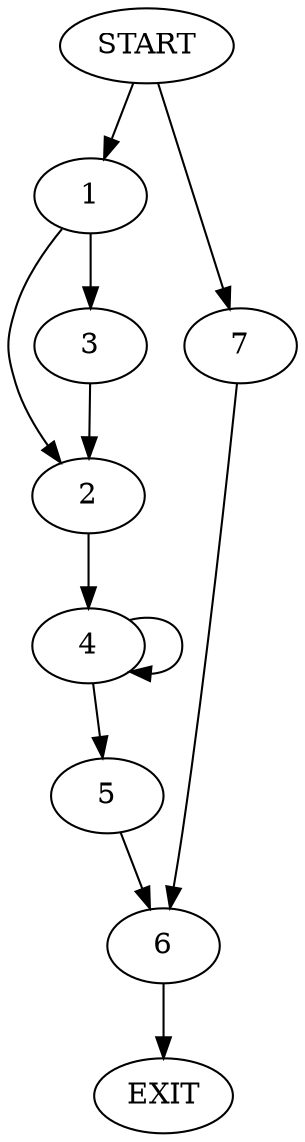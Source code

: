digraph {
0 [label="START"]
8 [label="EXIT"]
0 -> 1
1 -> 2
1 -> 3
3 -> 2
2 -> 4
4 -> 5
4 -> 4
5 -> 6
6 -> 8
0 -> 7
7 -> 6
}
